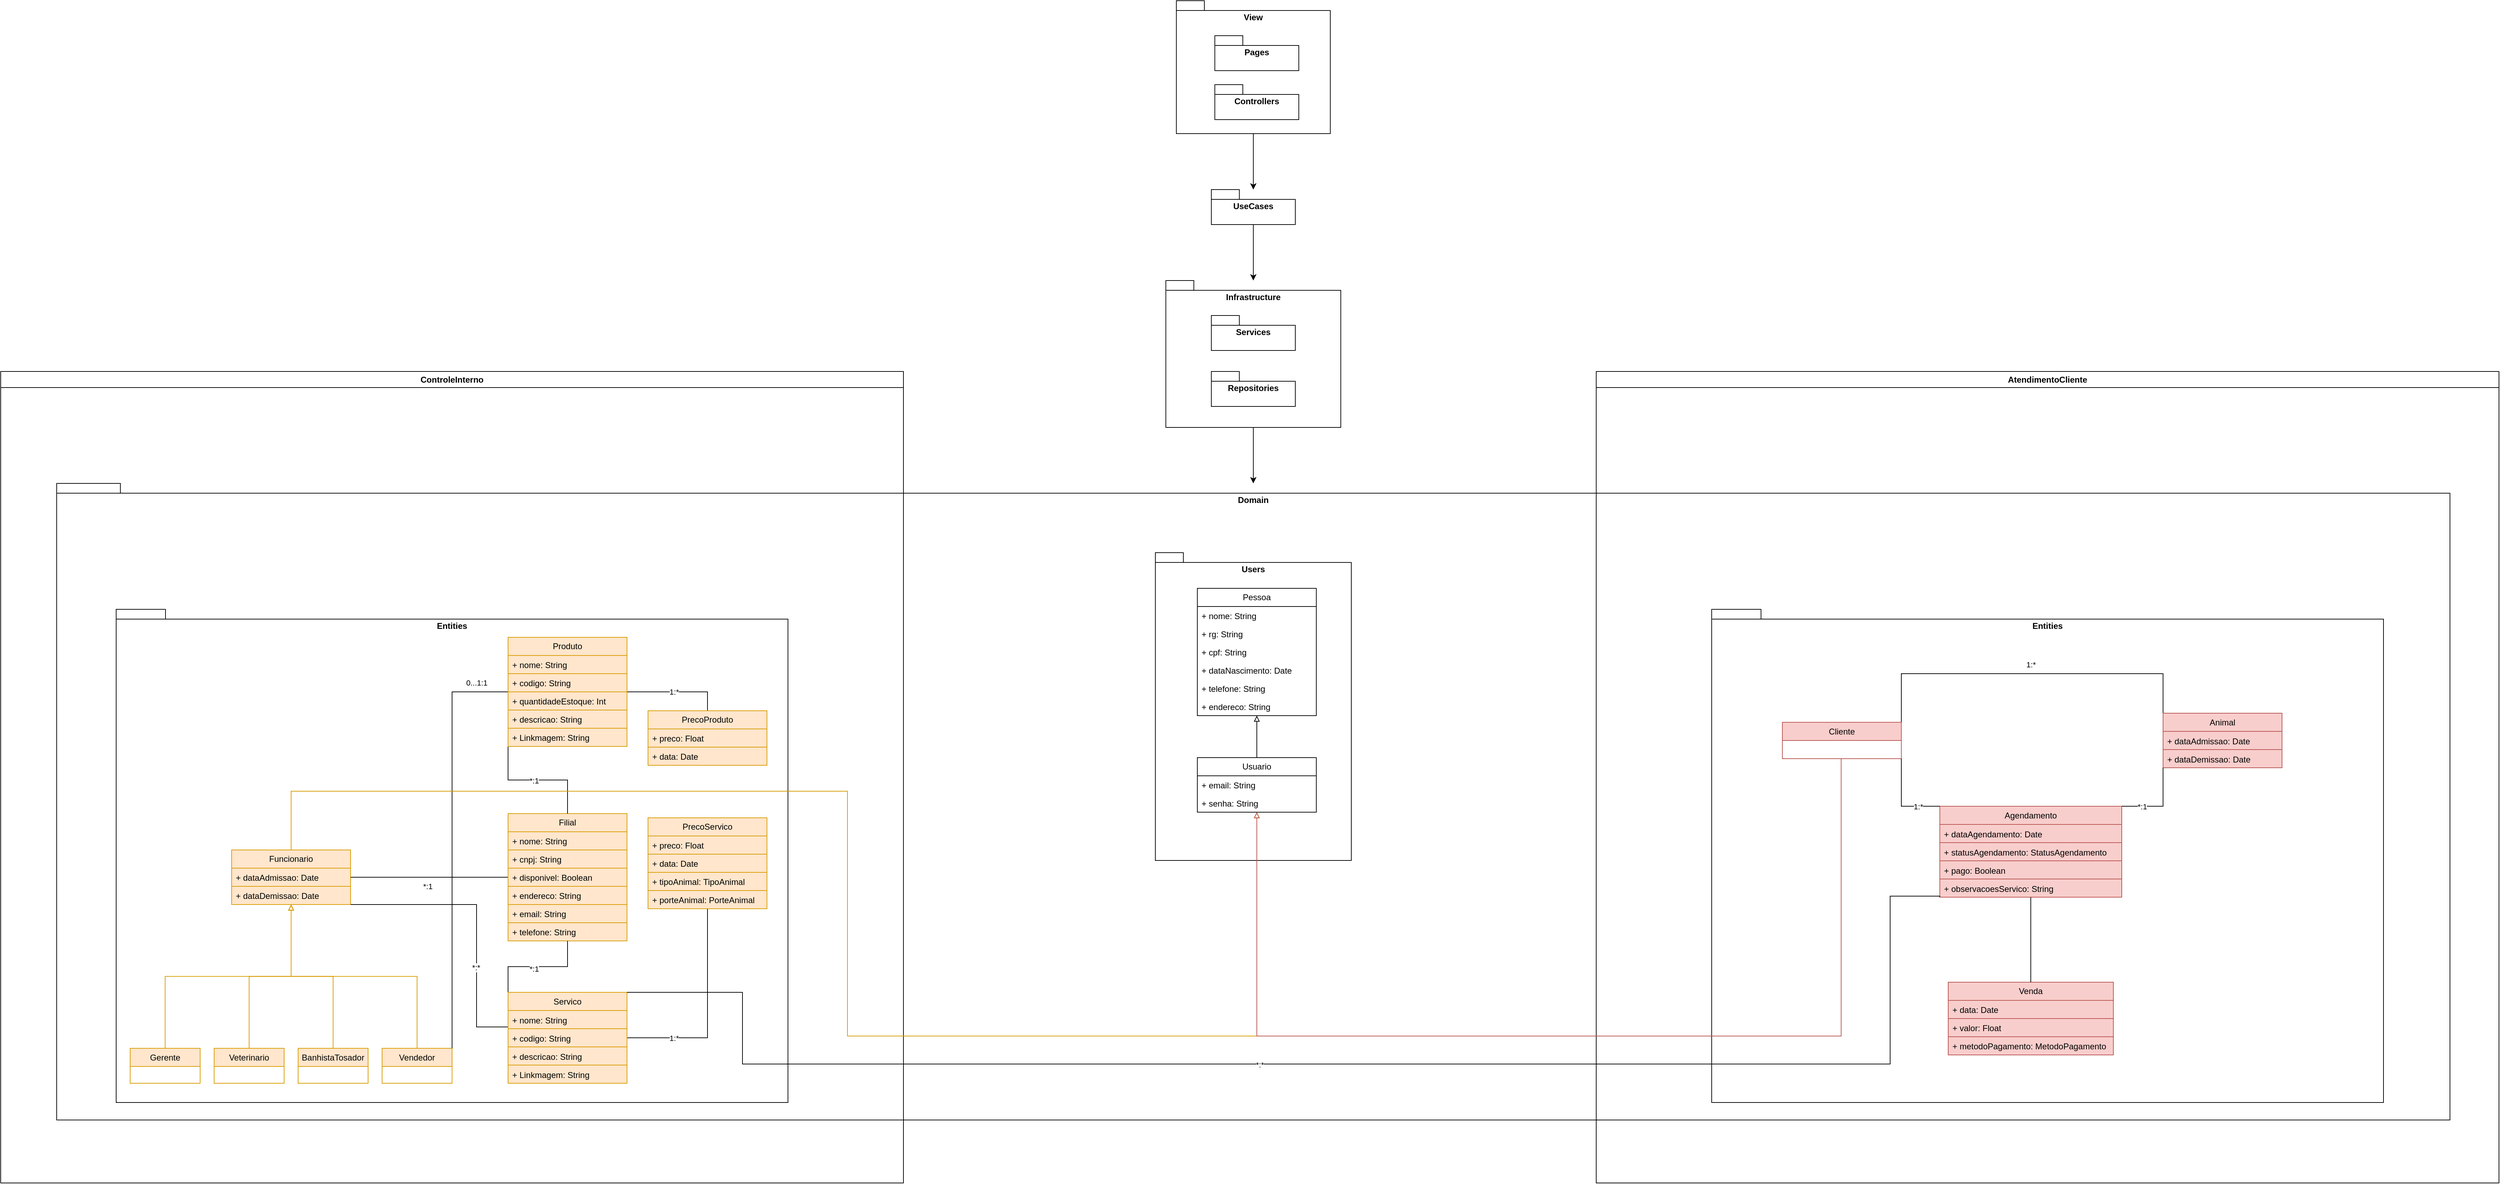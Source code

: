 <mxfile version="28.2.8">
  <diagram name="Página-1" id="Nhd8CYgIMyzsmCHDjpIA">
    <mxGraphModel dx="3093" dy="2260" grid="1" gridSize="10" guides="1" tooltips="1" connect="1" arrows="1" fold="1" page="1" pageScale="1" pageWidth="827" pageHeight="1169" math="0" shadow="0">
      <root>
        <mxCell id="0" />
        <mxCell id="1" parent="0" />
        <mxCell id="RezQsv1CiJIYr9o7iqg_-226" value="Domain" style="shape=folder;fontStyle=1;spacingTop=10;tabWidth=40;tabHeight=14;tabPosition=left;html=1;whiteSpace=wrap;verticalAlign=top;" vertex="1" parent="1">
          <mxGeometry x="1290" y="1040" width="3420" height="910" as="geometry" />
        </mxCell>
        <mxCell id="zKRFpH8LsfMyVIRQmf_E-7" value="ControleInterno" style="swimlane;whiteSpace=wrap;html=1;" parent="1" vertex="1">
          <mxGeometry x="1210" y="880" width="1290" height="1160" as="geometry" />
        </mxCell>
        <mxCell id="zKRFpH8LsfMyVIRQmf_E-9" value="Entities" style="shape=folder;fontStyle=1;spacingTop=10;tabWidth=40;tabHeight=14;tabPosition=left;html=1;whiteSpace=wrap;align=center;verticalAlign=top;" parent="zKRFpH8LsfMyVIRQmf_E-7" vertex="1">
          <mxGeometry x="165" y="340" width="960" height="705" as="geometry" />
        </mxCell>
        <mxCell id="zKRFpH8LsfMyVIRQmf_E-39" style="edgeStyle=orthogonalEdgeStyle;rounded=0;orthogonalLoop=1;jettySize=auto;html=1;exitX=0.5;exitY=1;exitDx=0;exitDy=0;startArrow=block;startFill=0;endArrow=none;endFill=0;fillColor=#ffe6cc;strokeColor=#d79b00;" parent="zKRFpH8LsfMyVIRQmf_E-7" source="zKRFpH8LsfMyVIRQmf_E-22" target="zKRFpH8LsfMyVIRQmf_E-37" edge="1">
          <mxGeometry relative="1" as="geometry" />
        </mxCell>
        <mxCell id="zKRFpH8LsfMyVIRQmf_E-40" style="edgeStyle=orthogonalEdgeStyle;rounded=0;orthogonalLoop=1;jettySize=auto;html=1;exitX=0.5;exitY=1;exitDx=0;exitDy=0;entryX=0.5;entryY=0;entryDx=0;entryDy=0;startArrow=block;startFill=0;endArrow=none;endFill=0;fillColor=#ffe6cc;strokeColor=#d79b00;" parent="zKRFpH8LsfMyVIRQmf_E-7" source="zKRFpH8LsfMyVIRQmf_E-22" target="zKRFpH8LsfMyVIRQmf_E-33" edge="1">
          <mxGeometry relative="1" as="geometry" />
        </mxCell>
        <mxCell id="zKRFpH8LsfMyVIRQmf_E-41" style="edgeStyle=orthogonalEdgeStyle;rounded=0;orthogonalLoop=1;jettySize=auto;html=1;exitX=0.5;exitY=1;exitDx=0;exitDy=0;startArrow=block;startFill=0;endArrow=none;endFill=0;fillColor=#ffe6cc;strokeColor=#d79b00;" parent="zKRFpH8LsfMyVIRQmf_E-7" source="zKRFpH8LsfMyVIRQmf_E-22" target="zKRFpH8LsfMyVIRQmf_E-38" edge="1">
          <mxGeometry relative="1" as="geometry" />
        </mxCell>
        <mxCell id="zKRFpH8LsfMyVIRQmf_E-42" style="edgeStyle=orthogonalEdgeStyle;rounded=0;orthogonalLoop=1;jettySize=auto;html=1;exitX=0.5;exitY=1;exitDx=0;exitDy=0;startArrow=block;startFill=0;endArrow=none;endFill=0;fillColor=#ffe6cc;strokeColor=#d79b00;" parent="zKRFpH8LsfMyVIRQmf_E-7" source="zKRFpH8LsfMyVIRQmf_E-22" target="zKRFpH8LsfMyVIRQmf_E-36" edge="1">
          <mxGeometry relative="1" as="geometry" />
        </mxCell>
        <mxCell id="zKRFpH8LsfMyVIRQmf_E-22" value="Funcionario" style="swimlane;fontStyle=0;childLayout=stackLayout;horizontal=1;startSize=26;horizontalStack=0;resizeParent=1;resizeParentMax=0;resizeLast=0;collapsible=1;marginBottom=0;whiteSpace=wrap;html=1;fillColor=#ffe6cc;strokeColor=#d79b00;" parent="zKRFpH8LsfMyVIRQmf_E-7" vertex="1">
          <mxGeometry x="330" y="684" width="170" height="78" as="geometry">
            <mxRectangle x="329.25" y="409" width="100" height="30" as="alternateBounds" />
          </mxGeometry>
        </mxCell>
        <mxCell id="zKRFpH8LsfMyVIRQmf_E-24" value="+ dataAdmissao: Date" style="text;align=left;verticalAlign=top;spacingLeft=4;spacingRight=4;overflow=hidden;rotatable=0;points=[[0,0.5],[1,0.5]];portConstraint=eastwest;whiteSpace=wrap;html=1;fillColor=#ffe6cc;strokeColor=#d79b00;" parent="zKRFpH8LsfMyVIRQmf_E-22" vertex="1">
          <mxGeometry y="26" width="170" height="26" as="geometry" />
        </mxCell>
        <mxCell id="zKRFpH8LsfMyVIRQmf_E-25" value="+ dataDemissao: Date" style="text;align=left;verticalAlign=top;spacingLeft=4;spacingRight=4;overflow=hidden;rotatable=0;points=[[0,0.5],[1,0.5]];portConstraint=eastwest;whiteSpace=wrap;html=1;fillColor=#ffe6cc;strokeColor=#d79b00;" parent="zKRFpH8LsfMyVIRQmf_E-22" vertex="1">
          <mxGeometry y="52" width="170" height="26" as="geometry" />
        </mxCell>
        <mxCell id="zKRFpH8LsfMyVIRQmf_E-33" value="Veterinario" style="swimlane;fontStyle=0;childLayout=stackLayout;horizontal=1;startSize=26;horizontalStack=0;resizeParent=1;resizeParentMax=0;resizeLast=0;collapsible=1;marginBottom=0;whiteSpace=wrap;html=1;fillColor=#ffe6cc;strokeColor=#d79b00;" parent="zKRFpH8LsfMyVIRQmf_E-7" vertex="1">
          <mxGeometry x="305" y="967.5" width="100" height="50" as="geometry" />
        </mxCell>
        <mxCell id="zKRFpH8LsfMyVIRQmf_E-36" value="BanhistaTosador" style="swimlane;fontStyle=0;childLayout=stackLayout;horizontal=1;startSize=26;horizontalStack=0;resizeParent=1;resizeParentMax=0;resizeLast=0;collapsible=1;marginBottom=0;whiteSpace=wrap;html=1;fillColor=#ffe6cc;strokeColor=#d79b00;" parent="zKRFpH8LsfMyVIRQmf_E-7" vertex="1">
          <mxGeometry x="425" y="967.5" width="100" height="50" as="geometry" />
        </mxCell>
        <mxCell id="zKRFpH8LsfMyVIRQmf_E-37" value="Gerente" style="swimlane;fontStyle=0;childLayout=stackLayout;horizontal=1;startSize=26;horizontalStack=0;resizeParent=1;resizeParentMax=0;resizeLast=0;collapsible=1;marginBottom=0;whiteSpace=wrap;html=1;fillColor=#ffe6cc;strokeColor=#d79b00;" parent="zKRFpH8LsfMyVIRQmf_E-7" vertex="1">
          <mxGeometry x="185" y="967.5" width="100" height="50" as="geometry" />
        </mxCell>
        <mxCell id="zKRFpH8LsfMyVIRQmf_E-38" value="Vendedor" style="swimlane;fontStyle=0;childLayout=stackLayout;horizontal=1;startSize=26;horizontalStack=0;resizeParent=1;resizeParentMax=0;resizeLast=0;collapsible=1;marginBottom=0;whiteSpace=wrap;html=1;fillColor=#ffe6cc;strokeColor=#d79b00;" parent="zKRFpH8LsfMyVIRQmf_E-7" vertex="1">
          <mxGeometry x="545" y="967.5" width="100" height="50" as="geometry" />
        </mxCell>
        <mxCell id="RezQsv1CiJIYr9o7iqg_-2" style="edgeStyle=orthogonalEdgeStyle;rounded=0;orthogonalLoop=1;jettySize=auto;html=1;exitX=0;exitY=0.5;exitDx=0;exitDy=0;entryX=1;entryY=0.5;entryDx=0;entryDy=0;endArrow=none;endFill=0;" edge="1" parent="zKRFpH8LsfMyVIRQmf_E-7" source="zKRFpH8LsfMyVIRQmf_E-46" target="zKRFpH8LsfMyVIRQmf_E-22">
          <mxGeometry relative="1" as="geometry" />
        </mxCell>
        <mxCell id="RezQsv1CiJIYr9o7iqg_-3" value="*:1" style="edgeLabel;html=1;align=center;verticalAlign=middle;resizable=0;points=[];" vertex="1" connectable="0" parent="RezQsv1CiJIYr9o7iqg_-2">
          <mxGeometry x="-0.202" y="-1" relative="1" as="geometry">
            <mxPoint x="-25" y="14" as="offset" />
          </mxGeometry>
        </mxCell>
        <mxCell id="zKRFpH8LsfMyVIRQmf_E-46" value="Filial" style="swimlane;fontStyle=0;childLayout=stackLayout;horizontal=1;startSize=26;horizontalStack=0;resizeParent=1;resizeParentMax=0;resizeLast=0;collapsible=1;marginBottom=0;whiteSpace=wrap;html=1;fillColor=#ffe6cc;strokeColor=#d79b00;" parent="zKRFpH8LsfMyVIRQmf_E-7" vertex="1">
          <mxGeometry x="725" y="632" width="170" height="182" as="geometry">
            <mxRectangle x="724.25" y="285" width="100" height="30" as="alternateBounds" />
          </mxGeometry>
        </mxCell>
        <mxCell id="zKRFpH8LsfMyVIRQmf_E-47" value="+ nome: String" style="text;align=left;verticalAlign=top;spacingLeft=4;spacingRight=4;overflow=hidden;rotatable=0;points=[[0,0.5],[1,0.5]];portConstraint=eastwest;whiteSpace=wrap;html=1;fillColor=#ffe6cc;strokeColor=#d79b00;" parent="zKRFpH8LsfMyVIRQmf_E-46" vertex="1">
          <mxGeometry y="26" width="170" height="26" as="geometry" />
        </mxCell>
        <mxCell id="zKRFpH8LsfMyVIRQmf_E-66" value="+ cnpj: String" style="text;align=left;verticalAlign=top;spacingLeft=4;spacingRight=4;overflow=hidden;rotatable=0;points=[[0,0.5],[1,0.5]];portConstraint=eastwest;whiteSpace=wrap;html=1;fillColor=#ffe6cc;strokeColor=#d79b00;" parent="zKRFpH8LsfMyVIRQmf_E-46" vertex="1">
          <mxGeometry y="52" width="170" height="26" as="geometry" />
        </mxCell>
        <mxCell id="zKRFpH8LsfMyVIRQmf_E-70" value="+ disponivel: Boolean" style="text;align=left;verticalAlign=top;spacingLeft=4;spacingRight=4;overflow=hidden;rotatable=0;points=[[0,0.5],[1,0.5]];portConstraint=eastwest;whiteSpace=wrap;html=1;fillColor=#ffe6cc;strokeColor=#d79b00;" parent="zKRFpH8LsfMyVIRQmf_E-46" vertex="1">
          <mxGeometry y="78" width="170" height="26" as="geometry" />
        </mxCell>
        <mxCell id="zKRFpH8LsfMyVIRQmf_E-65" value="+ endereco: String" style="text;align=left;verticalAlign=top;spacingLeft=4;spacingRight=4;overflow=hidden;rotatable=0;points=[[0,0.5],[1,0.5]];portConstraint=eastwest;whiteSpace=wrap;html=1;fillColor=#ffe6cc;strokeColor=#d79b00;" parent="zKRFpH8LsfMyVIRQmf_E-46" vertex="1">
          <mxGeometry y="104" width="170" height="26" as="geometry" />
        </mxCell>
        <mxCell id="zKRFpH8LsfMyVIRQmf_E-64" value="+ email: String" style="text;align=left;verticalAlign=top;spacingLeft=4;spacingRight=4;overflow=hidden;rotatable=0;points=[[0,0.5],[1,0.5]];portConstraint=eastwest;whiteSpace=wrap;html=1;fillColor=#ffe6cc;strokeColor=#d79b00;" parent="zKRFpH8LsfMyVIRQmf_E-46" vertex="1">
          <mxGeometry y="130" width="170" height="26" as="geometry" />
        </mxCell>
        <mxCell id="zKRFpH8LsfMyVIRQmf_E-48" value="+ telefone: String" style="text;align=left;verticalAlign=top;spacingLeft=4;spacingRight=4;overflow=hidden;rotatable=0;points=[[0,0.5],[1,0.5]];portConstraint=eastwest;whiteSpace=wrap;html=1;fillColor=#ffe6cc;strokeColor=#d79b00;" parent="zKRFpH8LsfMyVIRQmf_E-46" vertex="1">
          <mxGeometry y="156" width="170" height="26" as="geometry" />
        </mxCell>
        <mxCell id="RezQsv1CiJIYr9o7iqg_-8" style="edgeStyle=orthogonalEdgeStyle;rounded=0;orthogonalLoop=1;jettySize=auto;html=1;exitX=1;exitY=0.5;exitDx=0;exitDy=0;entryX=0.5;entryY=0;entryDx=0;entryDy=0;endArrow=none;endFill=0;" edge="1" parent="zKRFpH8LsfMyVIRQmf_E-7" source="zKRFpH8LsfMyVIRQmf_E-49" target="zKRFpH8LsfMyVIRQmf_E-58">
          <mxGeometry relative="1" as="geometry" />
        </mxCell>
        <mxCell id="RezQsv1CiJIYr9o7iqg_-13" value="1:*" style="edgeLabel;html=1;align=center;verticalAlign=middle;resizable=0;points=[];" vertex="1" connectable="0" parent="RezQsv1CiJIYr9o7iqg_-8">
          <mxGeometry x="0.014" y="-2" relative="1" as="geometry">
            <mxPoint x="-5" y="-2" as="offset" />
          </mxGeometry>
        </mxCell>
        <mxCell id="RezQsv1CiJIYr9o7iqg_-9" style="edgeStyle=orthogonalEdgeStyle;rounded=0;orthogonalLoop=1;jettySize=auto;html=1;exitX=0;exitY=1;exitDx=0;exitDy=0;entryX=0.5;entryY=0;entryDx=0;entryDy=0;endArrow=none;endFill=0;" edge="1" parent="zKRFpH8LsfMyVIRQmf_E-7" source="zKRFpH8LsfMyVIRQmf_E-49" target="zKRFpH8LsfMyVIRQmf_E-46">
          <mxGeometry relative="1" as="geometry" />
        </mxCell>
        <mxCell id="RezQsv1CiJIYr9o7iqg_-12" value="*:1" style="edgeLabel;html=1;align=center;verticalAlign=middle;resizable=0;points=[];" vertex="1" connectable="0" parent="RezQsv1CiJIYr9o7iqg_-9">
          <mxGeometry x="-0.067" y="-1" relative="1" as="geometry">
            <mxPoint as="offset" />
          </mxGeometry>
        </mxCell>
        <mxCell id="RezQsv1CiJIYr9o7iqg_-209" style="edgeStyle=orthogonalEdgeStyle;rounded=0;orthogonalLoop=1;jettySize=auto;html=1;exitX=0;exitY=0.5;exitDx=0;exitDy=0;entryX=1;entryY=0;entryDx=0;entryDy=0;endArrow=none;endFill=0;" edge="1" parent="zKRFpH8LsfMyVIRQmf_E-7" source="zKRFpH8LsfMyVIRQmf_E-49" target="zKRFpH8LsfMyVIRQmf_E-38">
          <mxGeometry relative="1" as="geometry">
            <Array as="points">
              <mxPoint x="645" y="458" />
            </Array>
          </mxGeometry>
        </mxCell>
        <mxCell id="RezQsv1CiJIYr9o7iqg_-233" value="0...1:1" style="edgeLabel;html=1;align=center;verticalAlign=middle;resizable=0;points=[];" vertex="1" connectable="0" parent="RezQsv1CiJIYr9o7iqg_-209">
          <mxGeometry x="-0.866" y="-3" relative="1" as="geometry">
            <mxPoint x="-6" y="-10" as="offset" />
          </mxGeometry>
        </mxCell>
        <mxCell id="zKRFpH8LsfMyVIRQmf_E-49" value="Produto" style="swimlane;fontStyle=0;childLayout=stackLayout;horizontal=1;startSize=26;horizontalStack=0;resizeParent=1;resizeParentMax=0;resizeLast=0;collapsible=1;marginBottom=0;whiteSpace=wrap;html=1;fillColor=#ffe6cc;strokeColor=#d79b00;" parent="zKRFpH8LsfMyVIRQmf_E-7" vertex="1">
          <mxGeometry x="725" y="380" width="170" height="156" as="geometry">
            <mxRectangle x="724.25" y="92.5" width="100" height="30" as="alternateBounds" />
          </mxGeometry>
        </mxCell>
        <mxCell id="zKRFpH8LsfMyVIRQmf_E-50" value="+ nome: String" style="text;align=left;verticalAlign=top;spacingLeft=4;spacingRight=4;overflow=hidden;rotatable=0;points=[[0,0.5],[1,0.5]];portConstraint=eastwest;whiteSpace=wrap;html=1;fillColor=#ffe6cc;strokeColor=#d79b00;" parent="zKRFpH8LsfMyVIRQmf_E-49" vertex="1">
          <mxGeometry y="26" width="170" height="26" as="geometry" />
        </mxCell>
        <mxCell id="zKRFpH8LsfMyVIRQmf_E-67" value="+ codigo: String" style="text;align=left;verticalAlign=top;spacingLeft=4;spacingRight=4;overflow=hidden;rotatable=0;points=[[0,0.5],[1,0.5]];portConstraint=eastwest;whiteSpace=wrap;html=1;fillColor=#ffe6cc;strokeColor=#d79b00;" parent="zKRFpH8LsfMyVIRQmf_E-49" vertex="1">
          <mxGeometry y="52" width="170" height="26" as="geometry" />
        </mxCell>
        <mxCell id="zKRFpH8LsfMyVIRQmf_E-79" value="+ quantidadeEstoque: Int" style="text;align=left;verticalAlign=top;spacingLeft=4;spacingRight=4;overflow=hidden;rotatable=0;points=[[0,0.5],[1,0.5]];portConstraint=eastwest;whiteSpace=wrap;html=1;fillColor=#ffe6cc;strokeColor=#d79b00;" parent="zKRFpH8LsfMyVIRQmf_E-49" vertex="1">
          <mxGeometry y="78" width="170" height="26" as="geometry" />
        </mxCell>
        <mxCell id="zKRFpH8LsfMyVIRQmf_E-68" value="+ descricao: String" style="text;align=left;verticalAlign=top;spacingLeft=4;spacingRight=4;overflow=hidden;rotatable=0;points=[[0,0.5],[1,0.5]];portConstraint=eastwest;whiteSpace=wrap;html=1;fillColor=#ffe6cc;strokeColor=#d79b00;" parent="zKRFpH8LsfMyVIRQmf_E-49" vertex="1">
          <mxGeometry y="104" width="170" height="26" as="geometry" />
        </mxCell>
        <mxCell id="zKRFpH8LsfMyVIRQmf_E-69" value="+ Linkmagem: String" style="text;align=left;verticalAlign=top;spacingLeft=4;spacingRight=4;overflow=hidden;rotatable=0;points=[[0,0.5],[1,0.5]];portConstraint=eastwest;whiteSpace=wrap;html=1;fillColor=#ffe6cc;strokeColor=#d79b00;" parent="zKRFpH8LsfMyVIRQmf_E-49" vertex="1">
          <mxGeometry y="130" width="170" height="26" as="geometry" />
        </mxCell>
        <mxCell id="zKRFpH8LsfMyVIRQmf_E-58" value="PrecoProduto" style="swimlane;fontStyle=0;childLayout=stackLayout;horizontal=1;startSize=26;horizontalStack=0;resizeParent=1;resizeParentMax=0;resizeLast=0;collapsible=1;marginBottom=0;whiteSpace=wrap;html=1;fillColor=#ffe6cc;strokeColor=#d79b00;" parent="zKRFpH8LsfMyVIRQmf_E-7" vertex="1">
          <mxGeometry x="925" y="485" width="170" height="78" as="geometry">
            <mxRectangle x="924.25" y="202" width="100" height="30" as="alternateBounds" />
          </mxGeometry>
        </mxCell>
        <mxCell id="zKRFpH8LsfMyVIRQmf_E-59" value="+ preco: Float" style="text;align=left;verticalAlign=top;spacingLeft=4;spacingRight=4;overflow=hidden;rotatable=0;points=[[0,0.5],[1,0.5]];portConstraint=eastwest;whiteSpace=wrap;html=1;fillColor=#ffe6cc;strokeColor=#d79b00;" parent="zKRFpH8LsfMyVIRQmf_E-58" vertex="1">
          <mxGeometry y="26" width="170" height="26" as="geometry" />
        </mxCell>
        <mxCell id="zKRFpH8LsfMyVIRQmf_E-60" value="+ data: Date" style="text;align=left;verticalAlign=top;spacingLeft=4;spacingRight=4;overflow=hidden;rotatable=0;points=[[0,0.5],[1,0.5]];portConstraint=eastwest;whiteSpace=wrap;html=1;fillColor=#ffe6cc;strokeColor=#d79b00;" parent="zKRFpH8LsfMyVIRQmf_E-58" vertex="1">
          <mxGeometry y="52" width="170" height="26" as="geometry" />
        </mxCell>
        <mxCell id="RezQsv1CiJIYr9o7iqg_-6" style="edgeStyle=orthogonalEdgeStyle;rounded=0;orthogonalLoop=1;jettySize=auto;html=1;exitX=0;exitY=0;exitDx=0;exitDy=0;entryX=0.5;entryY=1;entryDx=0;entryDy=0;endArrow=none;endFill=0;" edge="1" parent="zKRFpH8LsfMyVIRQmf_E-7" source="zKRFpH8LsfMyVIRQmf_E-71" target="zKRFpH8LsfMyVIRQmf_E-46">
          <mxGeometry relative="1" as="geometry" />
        </mxCell>
        <mxCell id="RezQsv1CiJIYr9o7iqg_-11" value="*:1" style="edgeLabel;html=1;align=center;verticalAlign=middle;resizable=0;points=[];" vertex="1" connectable="0" parent="RezQsv1CiJIYr9o7iqg_-6">
          <mxGeometry x="0.132" y="-3" relative="1" as="geometry">
            <mxPoint x="-16" as="offset" />
          </mxGeometry>
        </mxCell>
        <mxCell id="RezQsv1CiJIYr9o7iqg_-7" style="edgeStyle=orthogonalEdgeStyle;rounded=0;orthogonalLoop=1;jettySize=auto;html=1;exitX=1;exitY=0.5;exitDx=0;exitDy=0;entryX=0.5;entryY=1;entryDx=0;entryDy=0;endArrow=none;endFill=0;" edge="1" parent="zKRFpH8LsfMyVIRQmf_E-7" source="zKRFpH8LsfMyVIRQmf_E-71" target="zKRFpH8LsfMyVIRQmf_E-76">
          <mxGeometry relative="1" as="geometry" />
        </mxCell>
        <mxCell id="RezQsv1CiJIYr9o7iqg_-14" value="1:*" style="edgeLabel;html=1;align=center;verticalAlign=middle;resizable=0;points=[];" vertex="1" connectable="0" parent="RezQsv1CiJIYr9o7iqg_-7">
          <mxGeometry x="-0.588" y="-1" relative="1" as="geometry">
            <mxPoint x="5" y="-1" as="offset" />
          </mxGeometry>
        </mxCell>
        <mxCell id="RezQsv1CiJIYr9o7iqg_-207" style="edgeStyle=orthogonalEdgeStyle;rounded=0;orthogonalLoop=1;jettySize=auto;html=1;exitX=0.5;exitY=1;exitDx=0;exitDy=0;entryX=1;entryY=1;entryDx=0;entryDy=0;endArrow=none;endFill=0;" edge="1" parent="zKRFpH8LsfMyVIRQmf_E-7" source="zKRFpH8LsfMyVIRQmf_E-71" target="zKRFpH8LsfMyVIRQmf_E-22">
          <mxGeometry relative="1" as="geometry">
            <Array as="points">
              <mxPoint x="775" y="937" />
              <mxPoint x="680" y="937" />
              <mxPoint x="680" y="762" />
            </Array>
          </mxGeometry>
        </mxCell>
        <mxCell id="RezQsv1CiJIYr9o7iqg_-208" value="*:*" style="edgeLabel;html=1;align=center;verticalAlign=middle;resizable=0;points=[];" vertex="1" connectable="0" parent="RezQsv1CiJIYr9o7iqg_-207">
          <mxGeometry x="-0.137" y="1" relative="1" as="geometry">
            <mxPoint y="-52" as="offset" />
          </mxGeometry>
        </mxCell>
        <mxCell id="zKRFpH8LsfMyVIRQmf_E-71" value="Servico" style="swimlane;fontStyle=0;childLayout=stackLayout;horizontal=1;startSize=26;horizontalStack=0;resizeParent=1;resizeParentMax=0;resizeLast=0;collapsible=1;marginBottom=0;whiteSpace=wrap;html=1;fillColor=#ffe6cc;strokeColor=#d79b00;" parent="zKRFpH8LsfMyVIRQmf_E-7" vertex="1">
          <mxGeometry x="725" y="887.5" width="170" height="130" as="geometry">
            <mxRectangle x="725" y="887.5" width="100" height="30" as="alternateBounds" />
          </mxGeometry>
        </mxCell>
        <mxCell id="zKRFpH8LsfMyVIRQmf_E-72" value="+ nome: String" style="text;align=left;verticalAlign=top;spacingLeft=4;spacingRight=4;overflow=hidden;rotatable=0;points=[[0,0.5],[1,0.5]];portConstraint=eastwest;whiteSpace=wrap;html=1;fillColor=#ffe6cc;strokeColor=#d79b00;" parent="zKRFpH8LsfMyVIRQmf_E-71" vertex="1">
          <mxGeometry y="26" width="170" height="26" as="geometry" />
        </mxCell>
        <mxCell id="zKRFpH8LsfMyVIRQmf_E-73" value="+ codigo: String" style="text;align=left;verticalAlign=top;spacingLeft=4;spacingRight=4;overflow=hidden;rotatable=0;points=[[0,0.5],[1,0.5]];portConstraint=eastwest;whiteSpace=wrap;html=1;fillColor=#ffe6cc;strokeColor=#d79b00;" parent="zKRFpH8LsfMyVIRQmf_E-71" vertex="1">
          <mxGeometry y="52" width="170" height="26" as="geometry" />
        </mxCell>
        <mxCell id="zKRFpH8LsfMyVIRQmf_E-74" value="+ descricao: String" style="text;align=left;verticalAlign=top;spacingLeft=4;spacingRight=4;overflow=hidden;rotatable=0;points=[[0,0.5],[1,0.5]];portConstraint=eastwest;whiteSpace=wrap;html=1;fillColor=#ffe6cc;strokeColor=#d79b00;" parent="zKRFpH8LsfMyVIRQmf_E-71" vertex="1">
          <mxGeometry y="78" width="170" height="26" as="geometry" />
        </mxCell>
        <mxCell id="zKRFpH8LsfMyVIRQmf_E-75" value="+ Linkmagem: String" style="text;align=left;verticalAlign=top;spacingLeft=4;spacingRight=4;overflow=hidden;rotatable=0;points=[[0,0.5],[1,0.5]];portConstraint=eastwest;whiteSpace=wrap;html=1;fillColor=#ffe6cc;strokeColor=#d79b00;" parent="zKRFpH8LsfMyVIRQmf_E-71" vertex="1">
          <mxGeometry y="104" width="170" height="26" as="geometry" />
        </mxCell>
        <mxCell id="zKRFpH8LsfMyVIRQmf_E-76" value="PrecoServico" style="swimlane;fontStyle=0;childLayout=stackLayout;horizontal=1;startSize=26;horizontalStack=0;resizeParent=1;resizeParentMax=0;resizeLast=0;collapsible=1;marginBottom=0;whiteSpace=wrap;html=1;fillColor=#ffe6cc;strokeColor=#d79b00;" parent="zKRFpH8LsfMyVIRQmf_E-7" vertex="1">
          <mxGeometry x="925" y="638" width="170" height="130" as="geometry">
            <mxRectangle x="924.25" y="363" width="100" height="30" as="alternateBounds" />
          </mxGeometry>
        </mxCell>
        <mxCell id="zKRFpH8LsfMyVIRQmf_E-77" value="+ preco: Float" style="text;align=left;verticalAlign=top;spacingLeft=4;spacingRight=4;overflow=hidden;rotatable=0;points=[[0,0.5],[1,0.5]];portConstraint=eastwest;whiteSpace=wrap;html=1;fillColor=#ffe6cc;strokeColor=#d79b00;" parent="zKRFpH8LsfMyVIRQmf_E-76" vertex="1">
          <mxGeometry y="26" width="170" height="26" as="geometry" />
        </mxCell>
        <mxCell id="zKRFpH8LsfMyVIRQmf_E-81" value="+ data: Date" style="text;align=left;verticalAlign=top;spacingLeft=4;spacingRight=4;overflow=hidden;rotatable=0;points=[[0,0.5],[1,0.5]];portConstraint=eastwest;whiteSpace=wrap;html=1;fillColor=#ffe6cc;strokeColor=#d79b00;" parent="zKRFpH8LsfMyVIRQmf_E-76" vertex="1">
          <mxGeometry y="52" width="170" height="26" as="geometry" />
        </mxCell>
        <mxCell id="zKRFpH8LsfMyVIRQmf_E-80" value="+ tipoAnimal: TipoAnimal" style="text;align=left;verticalAlign=top;spacingLeft=4;spacingRight=4;overflow=hidden;rotatable=0;points=[[0,0.5],[1,0.5]];portConstraint=eastwest;whiteSpace=wrap;html=1;fillColor=#ffe6cc;strokeColor=#d79b00;" parent="zKRFpH8LsfMyVIRQmf_E-76" vertex="1">
          <mxGeometry y="78" width="170" height="26" as="geometry" />
        </mxCell>
        <mxCell id="zKRFpH8LsfMyVIRQmf_E-78" value="+ porteAnimal: PorteAnimal" style="text;align=left;verticalAlign=top;spacingLeft=4;spacingRight=4;overflow=hidden;rotatable=0;points=[[0,0.5],[1,0.5]];portConstraint=eastwest;whiteSpace=wrap;html=1;fillColor=#ffe6cc;strokeColor=#d79b00;" parent="zKRFpH8LsfMyVIRQmf_E-76" vertex="1">
          <mxGeometry y="104" width="170" height="26" as="geometry" />
        </mxCell>
        <mxCell id="RezQsv1CiJIYr9o7iqg_-130" value="AtendimentoCliente" style="swimlane;whiteSpace=wrap;html=1;" vertex="1" parent="1">
          <mxGeometry x="3490" y="880" width="1290" height="1160" as="geometry" />
        </mxCell>
        <mxCell id="RezQsv1CiJIYr9o7iqg_-131" value="Entities" style="shape=folder;fontStyle=1;spacingTop=10;tabWidth=40;tabHeight=14;tabPosition=left;html=1;whiteSpace=wrap;align=center;verticalAlign=top;" vertex="1" parent="RezQsv1CiJIYr9o7iqg_-130">
          <mxGeometry x="165" y="340" width="960" height="705" as="geometry" />
        </mxCell>
        <mxCell id="RezQsv1CiJIYr9o7iqg_-230" style="edgeStyle=orthogonalEdgeStyle;rounded=0;orthogonalLoop=1;jettySize=auto;html=1;exitX=0;exitY=0;exitDx=0;exitDy=0;entryX=1;entryY=0;entryDx=0;entryDy=0;endArrow=none;endFill=0;" edge="1" parent="RezQsv1CiJIYr9o7iqg_-130" source="RezQsv1CiJIYr9o7iqg_-200" target="RezQsv1CiJIYr9o7iqg_-203">
          <mxGeometry relative="1" as="geometry">
            <Array as="points">
              <mxPoint x="810" y="432" />
              <mxPoint x="436" y="432" />
            </Array>
          </mxGeometry>
        </mxCell>
        <mxCell id="RezQsv1CiJIYr9o7iqg_-241" value="1:*" style="edgeLabel;html=1;align=center;verticalAlign=middle;resizable=0;points=[];" vertex="1" connectable="0" parent="RezQsv1CiJIYr9o7iqg_-230">
          <mxGeometry x="-0.073" y="-1" relative="1" as="geometry">
            <mxPoint x="-14" y="-12" as="offset" />
          </mxGeometry>
        </mxCell>
        <mxCell id="RezQsv1CiJIYr9o7iqg_-200" value="Animal" style="swimlane;fontStyle=0;childLayout=stackLayout;horizontal=1;startSize=26;horizontalStack=0;resizeParent=1;resizeParentMax=0;resizeLast=0;collapsible=1;marginBottom=0;whiteSpace=wrap;html=1;fillColor=#f8cecc;strokeColor=#b85450;" vertex="1" parent="RezQsv1CiJIYr9o7iqg_-130">
          <mxGeometry x="810" y="488.5" width="170" height="78" as="geometry">
            <mxRectangle x="329.25" y="409" width="100" height="30" as="alternateBounds" />
          </mxGeometry>
        </mxCell>
        <mxCell id="RezQsv1CiJIYr9o7iqg_-201" value="+ dataAdmissao: Date" style="text;align=left;verticalAlign=top;spacingLeft=4;spacingRight=4;overflow=hidden;rotatable=0;points=[[0,0.5],[1,0.5]];portConstraint=eastwest;whiteSpace=wrap;html=1;fillColor=#f8cecc;strokeColor=#b85450;" vertex="1" parent="RezQsv1CiJIYr9o7iqg_-200">
          <mxGeometry y="26" width="170" height="26" as="geometry" />
        </mxCell>
        <mxCell id="RezQsv1CiJIYr9o7iqg_-202" value="+ dataDemissao: Date" style="text;align=left;verticalAlign=top;spacingLeft=4;spacingRight=4;overflow=hidden;rotatable=0;points=[[0,0.5],[1,0.5]];portConstraint=eastwest;whiteSpace=wrap;html=1;fillColor=#f8cecc;strokeColor=#b85450;" vertex="1" parent="RezQsv1CiJIYr9o7iqg_-200">
          <mxGeometry y="52" width="170" height="26" as="geometry" />
        </mxCell>
        <mxCell id="RezQsv1CiJIYr9o7iqg_-203" value="Cliente" style="swimlane;fontStyle=0;childLayout=stackLayout;horizontal=1;startSize=26;horizontalStack=0;resizeParent=1;resizeParentMax=0;resizeLast=0;collapsible=1;marginBottom=0;whiteSpace=wrap;html=1;fillColor=#f8cecc;strokeColor=#b85450;" vertex="1" parent="RezQsv1CiJIYr9o7iqg_-130">
          <mxGeometry x="266" y="501.5" width="170" height="52" as="geometry">
            <mxRectangle x="329.25" y="409" width="100" height="30" as="alternateBounds" />
          </mxGeometry>
        </mxCell>
        <mxCell id="RezQsv1CiJIYr9o7iqg_-197" value="Venda" style="swimlane;fontStyle=0;childLayout=stackLayout;horizontal=1;startSize=26;horizontalStack=0;resizeParent=1;resizeParentMax=0;resizeLast=0;collapsible=1;marginBottom=0;whiteSpace=wrap;html=1;fillColor=#f8cecc;strokeColor=#b85450;" vertex="1" parent="RezQsv1CiJIYr9o7iqg_-130">
          <mxGeometry x="503" y="873" width="236" height="104" as="geometry">
            <mxRectangle x="500" y="874" width="100" height="30" as="alternateBounds" />
          </mxGeometry>
        </mxCell>
        <mxCell id="RezQsv1CiJIYr9o7iqg_-198" value="+ data: Date" style="text;align=left;verticalAlign=top;spacingLeft=4;spacingRight=4;overflow=hidden;rotatable=0;points=[[0,0.5],[1,0.5]];portConstraint=eastwest;whiteSpace=wrap;html=1;fillColor=#f8cecc;strokeColor=#b85450;" vertex="1" parent="RezQsv1CiJIYr9o7iqg_-197">
          <mxGeometry y="26" width="236" height="26" as="geometry" />
        </mxCell>
        <mxCell id="RezQsv1CiJIYr9o7iqg_-236" value="+ valor: Float" style="text;align=left;verticalAlign=top;spacingLeft=4;spacingRight=4;overflow=hidden;rotatable=0;points=[[0,0.5],[1,0.5]];portConstraint=eastwest;whiteSpace=wrap;html=1;fillColor=#f8cecc;strokeColor=#b85450;" vertex="1" parent="RezQsv1CiJIYr9o7iqg_-197">
          <mxGeometry y="52" width="236" height="26" as="geometry" />
        </mxCell>
        <mxCell id="RezQsv1CiJIYr9o7iqg_-199" value="+ metodoPagamento: MetodoPagamento" style="text;align=left;verticalAlign=top;spacingLeft=4;spacingRight=4;overflow=hidden;rotatable=0;points=[[0,0.5],[1,0.5]];portConstraint=eastwest;whiteSpace=wrap;html=1;fillColor=#f8cecc;strokeColor=#b85450;" vertex="1" parent="RezQsv1CiJIYr9o7iqg_-197">
          <mxGeometry y="78" width="236" height="26" as="geometry" />
        </mxCell>
        <mxCell id="RezQsv1CiJIYr9o7iqg_-191" value="Agendamento" style="swimlane;fontStyle=0;childLayout=stackLayout;horizontal=1;startSize=26;horizontalStack=0;resizeParent=1;resizeParentMax=0;resizeLast=0;collapsible=1;marginBottom=0;whiteSpace=wrap;html=1;fillColor=#f8cecc;strokeColor=#b85450;" vertex="1" parent="RezQsv1CiJIYr9o7iqg_-130">
          <mxGeometry x="491" y="621.5" width="260" height="130" as="geometry">
            <mxRectangle x="491" y="621.5" width="100" height="30" as="alternateBounds" />
          </mxGeometry>
        </mxCell>
        <mxCell id="RezQsv1CiJIYr9o7iqg_-234" value="+ dataAgendamento: Date" style="text;align=left;verticalAlign=top;spacingLeft=4;spacingRight=4;overflow=hidden;rotatable=0;points=[[0,0.5],[1,0.5]];portConstraint=eastwest;whiteSpace=wrap;html=1;fillColor=#f8cecc;strokeColor=#b85450;" vertex="1" parent="RezQsv1CiJIYr9o7iqg_-191">
          <mxGeometry y="26" width="260" height="26" as="geometry" />
        </mxCell>
        <mxCell id="RezQsv1CiJIYr9o7iqg_-235" value="+ statusAgendamento: StatusAgendamento" style="text;align=left;verticalAlign=top;spacingLeft=4;spacingRight=4;overflow=hidden;rotatable=0;points=[[0,0.5],[1,0.5]];portConstraint=eastwest;whiteSpace=wrap;html=1;fillColor=#f8cecc;strokeColor=#b85450;" vertex="1" parent="RezQsv1CiJIYr9o7iqg_-191">
          <mxGeometry y="52" width="260" height="26" as="geometry" />
        </mxCell>
        <mxCell id="RezQsv1CiJIYr9o7iqg_-237" value="+ pago: Boolean" style="text;align=left;verticalAlign=top;spacingLeft=4;spacingRight=4;overflow=hidden;rotatable=0;points=[[0,0.5],[1,0.5]];portConstraint=eastwest;whiteSpace=wrap;html=1;fillColor=#f8cecc;strokeColor=#b85450;" vertex="1" parent="RezQsv1CiJIYr9o7iqg_-191">
          <mxGeometry y="78" width="260" height="26" as="geometry" />
        </mxCell>
        <mxCell id="RezQsv1CiJIYr9o7iqg_-192" value="+ observacoesServico: String" style="text;align=left;verticalAlign=top;spacingLeft=4;spacingRight=4;overflow=hidden;rotatable=0;points=[[0,0.5],[1,0.5]];portConstraint=eastwest;whiteSpace=wrap;html=1;fillColor=#f8cecc;strokeColor=#b85450;" vertex="1" parent="RezQsv1CiJIYr9o7iqg_-191">
          <mxGeometry y="104" width="260" height="26" as="geometry" />
        </mxCell>
        <mxCell id="RezQsv1CiJIYr9o7iqg_-231" style="edgeStyle=orthogonalEdgeStyle;rounded=0;orthogonalLoop=1;jettySize=auto;html=1;exitX=1;exitY=1;exitDx=0;exitDy=0;entryX=0;entryY=0;entryDx=0;entryDy=0;endArrow=none;endFill=0;" edge="1" parent="RezQsv1CiJIYr9o7iqg_-130" source="RezQsv1CiJIYr9o7iqg_-203" target="RezQsv1CiJIYr9o7iqg_-191">
          <mxGeometry relative="1" as="geometry">
            <Array as="points">
              <mxPoint x="436" y="621.5" />
            </Array>
          </mxGeometry>
        </mxCell>
        <mxCell id="RezQsv1CiJIYr9o7iqg_-240" value="1:*" style="edgeLabel;html=1;align=center;verticalAlign=middle;resizable=0;points=[];" vertex="1" connectable="0" parent="RezQsv1CiJIYr9o7iqg_-231">
          <mxGeometry x="-0.173" y="2" relative="1" as="geometry">
            <mxPoint x="22" y="17" as="offset" />
          </mxGeometry>
        </mxCell>
        <mxCell id="RezQsv1CiJIYr9o7iqg_-229" style="edgeStyle=orthogonalEdgeStyle;rounded=0;orthogonalLoop=1;jettySize=auto;html=1;exitX=0;exitY=1;exitDx=0;exitDy=0;entryX=1;entryY=0;entryDx=0;entryDy=0;endArrow=none;endFill=0;" edge="1" parent="RezQsv1CiJIYr9o7iqg_-130" source="RezQsv1CiJIYr9o7iqg_-200" target="RezQsv1CiJIYr9o7iqg_-191">
          <mxGeometry relative="1" as="geometry">
            <Array as="points">
              <mxPoint x="810" y="622" />
            </Array>
          </mxGeometry>
        </mxCell>
        <mxCell id="RezQsv1CiJIYr9o7iqg_-242" value="*:1" style="edgeLabel;html=1;align=center;verticalAlign=middle;resizable=0;points=[];" vertex="1" connectable="0" parent="RezQsv1CiJIYr9o7iqg_-229">
          <mxGeometry x="-0.492" y="2" relative="1" as="geometry">
            <mxPoint x="-32" y="26" as="offset" />
          </mxGeometry>
        </mxCell>
        <mxCell id="RezQsv1CiJIYr9o7iqg_-232" style="edgeStyle=orthogonalEdgeStyle;rounded=0;orthogonalLoop=1;jettySize=auto;html=1;exitX=0.5;exitY=1;exitDx=0;exitDy=0;entryX=0.5;entryY=0;entryDx=0;entryDy=0;endArrow=none;endFill=0;" edge="1" parent="RezQsv1CiJIYr9o7iqg_-130" source="RezQsv1CiJIYr9o7iqg_-191" target="RezQsv1CiJIYr9o7iqg_-197">
          <mxGeometry relative="1" as="geometry" />
        </mxCell>
        <mxCell id="RezQsv1CiJIYr9o7iqg_-247" style="edgeStyle=orthogonalEdgeStyle;rounded=0;orthogonalLoop=1;jettySize=auto;html=1;exitX=0.5;exitY=1;exitDx=0;exitDy=0;exitPerimeter=0;" edge="1" parent="1" source="RezQsv1CiJIYr9o7iqg_-188" target="RezQsv1CiJIYr9o7iqg_-226">
          <mxGeometry relative="1" as="geometry" />
        </mxCell>
        <mxCell id="RezQsv1CiJIYr9o7iqg_-188" value="Infrastructure" style="shape=folder;fontStyle=1;spacingTop=10;tabWidth=40;tabHeight=14;tabPosition=left;html=1;whiteSpace=wrap;verticalAlign=top;" vertex="1" parent="1">
          <mxGeometry x="2875" y="750" width="250" height="210" as="geometry" />
        </mxCell>
        <mxCell id="RezQsv1CiJIYr9o7iqg_-245" style="edgeStyle=orthogonalEdgeStyle;rounded=0;orthogonalLoop=1;jettySize=auto;html=1;exitX=0.5;exitY=1;exitDx=0;exitDy=0;exitPerimeter=0;" edge="1" parent="1" source="RezQsv1CiJIYr9o7iqg_-189" target="RezQsv1CiJIYr9o7iqg_-188">
          <mxGeometry relative="1" as="geometry" />
        </mxCell>
        <mxCell id="RezQsv1CiJIYr9o7iqg_-189" value="UseCases" style="shape=folder;fontStyle=1;spacingTop=10;tabWidth=40;tabHeight=14;tabPosition=left;html=1;whiteSpace=wrap;verticalAlign=top;" vertex="1" parent="1">
          <mxGeometry x="2940" y="620" width="120" height="50" as="geometry" />
        </mxCell>
        <mxCell id="RezQsv1CiJIYr9o7iqg_-246" style="edgeStyle=orthogonalEdgeStyle;rounded=0;orthogonalLoop=1;jettySize=auto;html=1;exitX=0.5;exitY=1;exitDx=0;exitDy=0;exitPerimeter=0;" edge="1" parent="1" source="RezQsv1CiJIYr9o7iqg_-190" target="RezQsv1CiJIYr9o7iqg_-189">
          <mxGeometry relative="1" as="geometry" />
        </mxCell>
        <mxCell id="RezQsv1CiJIYr9o7iqg_-190" value="View" style="shape=folder;fontStyle=1;spacingTop=10;tabWidth=40;tabHeight=14;tabPosition=left;html=1;whiteSpace=wrap;verticalAlign=top;" vertex="1" parent="1">
          <mxGeometry x="2890" y="350" width="220" height="190" as="geometry" />
        </mxCell>
        <mxCell id="RezQsv1CiJIYr9o7iqg_-228" style="edgeStyle=orthogonalEdgeStyle;rounded=0;orthogonalLoop=1;jettySize=auto;html=1;exitX=0;exitY=1;exitDx=0;exitDy=0;entryX=1;entryY=0;entryDx=0;entryDy=0;endArrow=none;endFill=0;" edge="1" parent="1" source="RezQsv1CiJIYr9o7iqg_-191" target="zKRFpH8LsfMyVIRQmf_E-71">
          <mxGeometry relative="1" as="geometry">
            <Array as="points">
              <mxPoint x="3981" y="1630" />
              <mxPoint x="3910" y="1630" />
              <mxPoint x="3910" y="1870" />
              <mxPoint x="2270" y="1870" />
              <mxPoint x="2270" y="1768" />
            </Array>
          </mxGeometry>
        </mxCell>
        <mxCell id="RezQsv1CiJIYr9o7iqg_-243" value="*:*" style="edgeLabel;html=1;align=center;verticalAlign=middle;resizable=0;points=[];" vertex="1" connectable="0" parent="RezQsv1CiJIYr9o7iqg_-228">
          <mxGeometry x="0.093" y="1" relative="1" as="geometry">
            <mxPoint x="-1" as="offset" />
          </mxGeometry>
        </mxCell>
        <mxCell id="RezQsv1CiJIYr9o7iqg_-213" value="Users" style="shape=folder;fontStyle=1;spacingTop=10;tabWidth=40;tabHeight=14;tabPosition=left;html=1;whiteSpace=wrap;verticalAlign=top;" vertex="1" parent="1">
          <mxGeometry x="2860" y="1139" width="280" height="440" as="geometry" />
        </mxCell>
        <mxCell id="RezQsv1CiJIYr9o7iqg_-224" style="edgeStyle=orthogonalEdgeStyle;rounded=0;orthogonalLoop=1;jettySize=auto;html=1;exitX=0.5;exitY=1;exitDx=0;exitDy=0;entryX=0.5;entryY=0;entryDx=0;entryDy=0;startArrow=block;startFill=0;endArrow=none;endFill=0;" edge="1" parent="1" source="RezQsv1CiJIYr9o7iqg_-217" target="RezQsv1CiJIYr9o7iqg_-214">
          <mxGeometry relative="1" as="geometry" />
        </mxCell>
        <mxCell id="zKRFpH8LsfMyVIRQmf_E-32" style="edgeStyle=orthogonalEdgeStyle;rounded=0;orthogonalLoop=1;jettySize=auto;html=1;exitX=0.5;exitY=1;exitDx=0;exitDy=0;entryX=0.5;entryY=0;entryDx=0;entryDy=0;endArrow=none;endFill=0;startArrow=block;startFill=0;fillColor=#ffe6cc;strokeColor=#d79b00;" parent="1" source="RezQsv1CiJIYr9o7iqg_-214" target="zKRFpH8LsfMyVIRQmf_E-22" edge="1">
          <mxGeometry relative="1" as="geometry">
            <mxPoint x="2995" y="2062" as="sourcePoint" />
            <Array as="points">
              <mxPoint x="3005" y="1830" />
              <mxPoint x="2420" y="1830" />
              <mxPoint x="2420" y="1480" />
              <mxPoint x="1625" y="1480" />
            </Array>
          </mxGeometry>
        </mxCell>
        <mxCell id="RezQsv1CiJIYr9o7iqg_-225" style="edgeStyle=orthogonalEdgeStyle;rounded=0;orthogonalLoop=1;jettySize=auto;html=1;exitX=0.5;exitY=1;exitDx=0;exitDy=0;entryX=0.5;entryY=1;entryDx=0;entryDy=0;startArrow=block;startFill=0;endArrow=none;endFill=0;fillColor=#f8cecc;strokeColor=#b85450;" edge="1" parent="1" source="RezQsv1CiJIYr9o7iqg_-214" target="RezQsv1CiJIYr9o7iqg_-203">
          <mxGeometry relative="1" as="geometry">
            <Array as="points">
              <mxPoint x="3005" y="1830" />
              <mxPoint x="3840" y="1830" />
              <mxPoint x="3840" y="1434" />
            </Array>
          </mxGeometry>
        </mxCell>
        <mxCell id="RezQsv1CiJIYr9o7iqg_-217" value="Pessoa" style="swimlane;fontStyle=0;childLayout=stackLayout;horizontal=1;startSize=26;horizontalStack=0;resizeParent=1;resizeParentMax=0;resizeLast=0;collapsible=1;marginBottom=0;whiteSpace=wrap;html=1;" vertex="1" parent="1">
          <mxGeometry x="2920" y="1190" width="170" height="182" as="geometry">
            <mxRectangle x="2915" y="1460" width="80" height="30" as="alternateBounds" />
          </mxGeometry>
        </mxCell>
        <mxCell id="RezQsv1CiJIYr9o7iqg_-218" value="+ nome: String" style="text;align=left;verticalAlign=top;spacingLeft=4;spacingRight=4;overflow=hidden;rotatable=0;points=[[0,0.5],[1,0.5]];portConstraint=eastwest;whiteSpace=wrap;html=1;" vertex="1" parent="RezQsv1CiJIYr9o7iqg_-217">
          <mxGeometry y="26" width="170" height="26" as="geometry" />
        </mxCell>
        <mxCell id="RezQsv1CiJIYr9o7iqg_-219" value="+ rg: String" style="text;align=left;verticalAlign=top;spacingLeft=4;spacingRight=4;overflow=hidden;rotatable=0;points=[[0,0.5],[1,0.5]];portConstraint=eastwest;whiteSpace=wrap;html=1;" vertex="1" parent="RezQsv1CiJIYr9o7iqg_-217">
          <mxGeometry y="52" width="170" height="26" as="geometry" />
        </mxCell>
        <mxCell id="RezQsv1CiJIYr9o7iqg_-220" value="+ cpf: String" style="text;align=left;verticalAlign=top;spacingLeft=4;spacingRight=4;overflow=hidden;rotatable=0;points=[[0,0.5],[1,0.5]];portConstraint=eastwest;whiteSpace=wrap;html=1;" vertex="1" parent="RezQsv1CiJIYr9o7iqg_-217">
          <mxGeometry y="78" width="170" height="26" as="geometry" />
        </mxCell>
        <mxCell id="RezQsv1CiJIYr9o7iqg_-221" value="+ dataNascimento: Date" style="text;align=left;verticalAlign=top;spacingLeft=4;spacingRight=4;overflow=hidden;rotatable=0;points=[[0,0.5],[1,0.5]];portConstraint=eastwest;whiteSpace=wrap;html=1;" vertex="1" parent="RezQsv1CiJIYr9o7iqg_-217">
          <mxGeometry y="104" width="170" height="26" as="geometry" />
        </mxCell>
        <mxCell id="RezQsv1CiJIYr9o7iqg_-222" value="+ telefone: String" style="text;align=left;verticalAlign=top;spacingLeft=4;spacingRight=4;overflow=hidden;rotatable=0;points=[[0,0.5],[1,0.5]];portConstraint=eastwest;whiteSpace=wrap;html=1;" vertex="1" parent="RezQsv1CiJIYr9o7iqg_-217">
          <mxGeometry y="130" width="170" height="26" as="geometry" />
        </mxCell>
        <mxCell id="RezQsv1CiJIYr9o7iqg_-223" value="+ endereco: String" style="text;align=left;verticalAlign=top;spacingLeft=4;spacingRight=4;overflow=hidden;rotatable=0;points=[[0,0.5],[1,0.5]];portConstraint=eastwest;whiteSpace=wrap;html=1;" vertex="1" parent="RezQsv1CiJIYr9o7iqg_-217">
          <mxGeometry y="156" width="170" height="26" as="geometry" />
        </mxCell>
        <mxCell id="RezQsv1CiJIYr9o7iqg_-214" value="Usuario" style="swimlane;fontStyle=0;childLayout=stackLayout;horizontal=1;startSize=26;horizontalStack=0;resizeParent=1;resizeParentMax=0;resizeLast=0;collapsible=1;marginBottom=0;whiteSpace=wrap;html=1;" vertex="1" parent="1">
          <mxGeometry x="2920" y="1432" width="170" height="78" as="geometry">
            <mxRectangle x="2920" y="1702" width="100" height="30" as="alternateBounds" />
          </mxGeometry>
        </mxCell>
        <mxCell id="RezQsv1CiJIYr9o7iqg_-215" value="+ email: String" style="text;align=left;verticalAlign=top;spacingLeft=4;spacingRight=4;overflow=hidden;rotatable=0;points=[[0,0.5],[1,0.5]];portConstraint=eastwest;whiteSpace=wrap;html=1;" vertex="1" parent="RezQsv1CiJIYr9o7iqg_-214">
          <mxGeometry y="26" width="170" height="26" as="geometry" />
        </mxCell>
        <mxCell id="RezQsv1CiJIYr9o7iqg_-216" value="+ senha: String" style="text;align=left;verticalAlign=top;spacingLeft=4;spacingRight=4;overflow=hidden;rotatable=0;points=[[0,0.5],[1,0.5]];portConstraint=eastwest;whiteSpace=wrap;html=1;" vertex="1" parent="RezQsv1CiJIYr9o7iqg_-214">
          <mxGeometry y="52" width="170" height="26" as="geometry" />
        </mxCell>
        <mxCell id="RezQsv1CiJIYr9o7iqg_-248" value="Pages" style="shape=folder;fontStyle=1;spacingTop=10;tabWidth=40;tabHeight=14;tabPosition=left;html=1;whiteSpace=wrap;verticalAlign=top;" vertex="1" parent="1">
          <mxGeometry x="2945" y="400" width="120" height="50" as="geometry" />
        </mxCell>
        <mxCell id="RezQsv1CiJIYr9o7iqg_-249" value="Controllers" style="shape=folder;fontStyle=1;spacingTop=10;tabWidth=40;tabHeight=14;tabPosition=left;html=1;whiteSpace=wrap;verticalAlign=top;" vertex="1" parent="1">
          <mxGeometry x="2945" y="470" width="120" height="50" as="geometry" />
        </mxCell>
        <mxCell id="RezQsv1CiJIYr9o7iqg_-250" value="Services" style="shape=folder;fontStyle=1;spacingTop=10;tabWidth=40;tabHeight=14;tabPosition=left;html=1;whiteSpace=wrap;verticalAlign=top;" vertex="1" parent="1">
          <mxGeometry x="2940" y="800" width="120" height="50" as="geometry" />
        </mxCell>
        <mxCell id="RezQsv1CiJIYr9o7iqg_-251" value="Repositories" style="shape=folder;fontStyle=1;spacingTop=10;tabWidth=40;tabHeight=14;tabPosition=left;html=1;whiteSpace=wrap;verticalAlign=top;" vertex="1" parent="1">
          <mxGeometry x="2940" y="880" width="120" height="50" as="geometry" />
        </mxCell>
      </root>
    </mxGraphModel>
  </diagram>
</mxfile>
